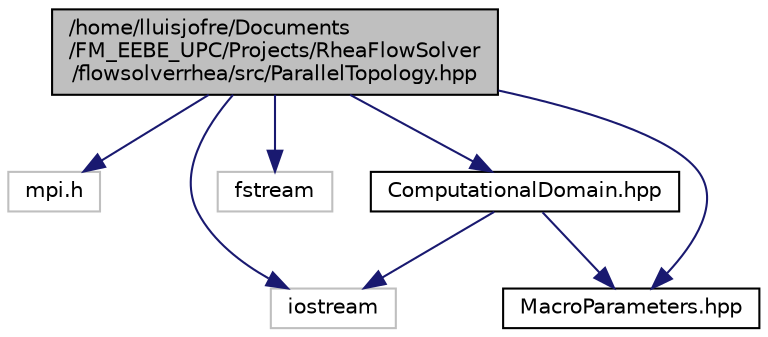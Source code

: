 digraph "/home/lluisjofre/Documents/FM_EEBE_UPC/Projects/RheaFlowSolver/flowsolverrhea/src/ParallelTopology.hpp"
{
  edge [fontname="Helvetica",fontsize="10",labelfontname="Helvetica",labelfontsize="10"];
  node [fontname="Helvetica",fontsize="10",shape=record];
  Node0 [label="/home/lluisjofre/Documents\l/FM_EEBE_UPC/Projects/RheaFlowSolver\l/flowsolverrhea/src/ParallelTopology.hpp",height=0.2,width=0.4,color="black", fillcolor="grey75", style="filled", fontcolor="black"];
  Node0 -> Node1 [color="midnightblue",fontsize="10",style="solid",fontname="Helvetica"];
  Node1 [label="mpi.h",height=0.2,width=0.4,color="grey75", fillcolor="white", style="filled"];
  Node0 -> Node2 [color="midnightblue",fontsize="10",style="solid",fontname="Helvetica"];
  Node2 [label="iostream",height=0.2,width=0.4,color="grey75", fillcolor="white", style="filled"];
  Node0 -> Node3 [color="midnightblue",fontsize="10",style="solid",fontname="Helvetica"];
  Node3 [label="fstream",height=0.2,width=0.4,color="grey75", fillcolor="white", style="filled"];
  Node0 -> Node4 [color="midnightblue",fontsize="10",style="solid",fontname="Helvetica"];
  Node4 [label="ComputationalDomain.hpp",height=0.2,width=0.4,color="black", fillcolor="white", style="filled",URL="$ComputationalDomain_8hpp.html"];
  Node4 -> Node2 [color="midnightblue",fontsize="10",style="solid",fontname="Helvetica"];
  Node4 -> Node5 [color="midnightblue",fontsize="10",style="solid",fontname="Helvetica"];
  Node5 [label="MacroParameters.hpp",height=0.2,width=0.4,color="black", fillcolor="white", style="filled",URL="$MacroParameters_8hpp.html"];
  Node0 -> Node5 [color="midnightblue",fontsize="10",style="solid",fontname="Helvetica"];
}
